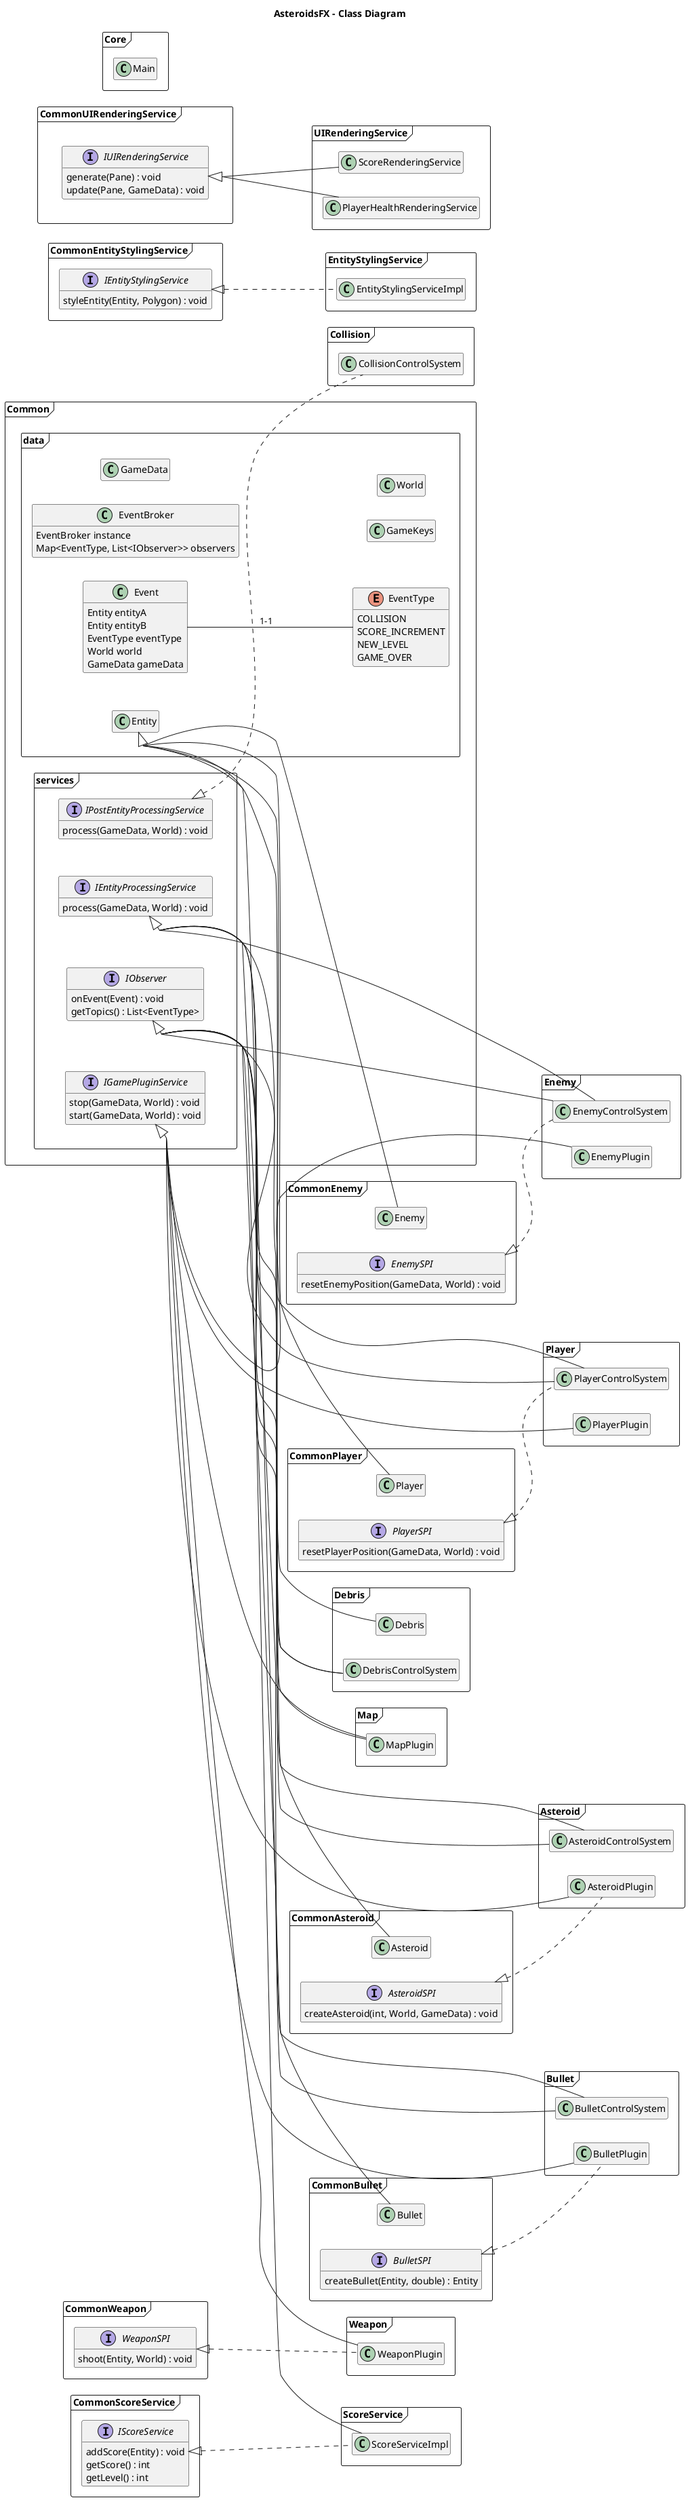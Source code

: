 @startuml
title AsteroidsFX - Class Diagram
skinparam groupInheritance 2
hide empty members
left to right direction

'Common'
package Common <<Frame>> {

}

package Common.data <<Frame>> {
    class Entity
    class Event {
        Entity entityA
        Entity entityB
        EventType eventType
        World world
        GameData gameData
    }
    enum EventType {
    COLLISION
    SCORE_INCREMENT
    NEW_LEVEL
    GAME_OVER
    }
    class EventBroker {
        EventBroker instance
        Map<EventType, List<IObserver>> observers
    }
    class GameData
    class GameKeys
    class World
}

package Common.services <<Frame>> {
    interface IEntityProcessingService {
        process(GameData, World) : void
    }
    interface IPostEntityProcessingService {
        process(GameData, World) : void
    }
    interface IGamePluginService {
        stop(GameData, World) : void
        start(GameData, World) : void
    }
    interface IObserver {
        onEvent(Event) : void
        getTopics() : List<EventType>
    }
}

Event -- EventType : "1-1 "
'--------------------------------------------------'

'Enemy'
package CommonEnemy <<Frame>> {
    class Enemy extends Common.data.Entity
    interface EnemySPI {
        resetEnemyPosition(GameData, World) : void
    }
}

package Enemy <<Frame>> {
    class EnemyControlSystem implements CommonEnemy.EnemySPI, Common.services.IEntityProcessingService, Common.services.IObserver
    class EnemyPlugin implements Common.services.IGamePluginService
}

'--------------------------------------------------'

'EntityStylingService'
package CommonEntityStylingService <<Frame>> {
    interface IEntityStylingService {
        styleEntity(Entity, Polygon) : void
    }
}

package EntityStylingService <<Frame>> {
    class EntityStylingServiceImpl implements CommonEntityStylingService.IEntityStylingService
}

'--------------------------------------------------'

'Player'

package CommonPlayer <<Frame>> {
    class Player extends Common.data.Entity
    interface PlayerSPI {
        resetPlayerPosition(GameData, World) : void
    }
}

package Player <<Frame>> {
    class PlayerControlSystem implements CommonPlayer.PlayerSPI, Common.services.IEntityProcessingService, Common.services.IObserver
    class PlayerPlugin implements Common.services.IGamePluginService
}

'--------------------------------------------------'

'ScoreService'
package CommonScoreService <<Frame>> {
    interface IScoreService {
        addScore(Entity) : void
        getScore() : int
        getLevel() : int
    }
}

package ScoreService <<Frame>> {
    class ScoreServiceImpl implements CommonScoreService.IScoreService, Common.services.IObserver
}

'--------------------------------------------------'

'UIRenderingService'
package CommonUIRenderingService <<Frame>> {
    interface IUIRenderingService {
        generate(Pane) : void
    	update(Pane, GameData) : void
    }
}

package UIRenderingService <<Frame>> {
    class PlayerHealthRenderingService implements CommonUIRenderingService.IUIRenderingService
    class ScoreRenderingService implements CommonUIRenderingService.IUIRenderingService
}
'--------------------------------------------------'

'Weapon'
package CommonWeapon <<Frame>> {
    interface WeaponSPI {
        shoot(Entity, World) : void
    }
}

package Weapon <<Frame>> {
    class WeaponPlugin implements Common.services.IGamePluginService, CommonWeapon.WeaponSPI
}

'--------------------------------------------------'

'Core'
package Core <<Frame>> {
    class Main
}
'--------------------------------------------------'

'Debris'
package Debris <<Frame>> {
    class Debris extends Common.data.Entity
    class DebrisControlSystem implements Common.services.IEntityProcessingService, Common.services.IObserver
}

'--------------------------------------------------'

'Map'
package Map <<Frame>> {
    class MapPlugin implements Common.services.IGamePluginService, Common.services.IObserver
}

'--------------------------------------------------'

'Asteroid'
package CommonAsteroid <<Frame>> {
    class Asteroid extends Common.data.Entity
    interface AsteroidSPI {
        createAsteroid(int, World, GameData) : void
    }
}

package Asteroid <<Frame>> {
  class AsteroidControlSystem implements Common.services.IEntityProcessingService, Common.services.IObserver
  class AsteroidPlugin implements Common.services.IGamePluginService, CommonAsteroid.AsteroidSPI
}

'--------------------------------------------------'

'Bullet


package CommonBullet <<Frame>> {
    class Bullet extends Common.data.Entity
    interface BulletSPI {
        createBullet(Entity, double) : Entity
    }
}

package Bullet <<Frame>> {
    class BulletControlSystem implements Common.services.IEntityProcessingService, Common.services.IObserver
    class BulletPlugin implements Common.services.IGamePluginService, CommonBullet.BulletSPI
}

'--------------------------------------------------'

'Collision'
package Collision <<Frame>> {
    class CollisionControlSystem implements Common.services.IPostEntityProcessingService
}

'--------------------------------------------------'





@enduml